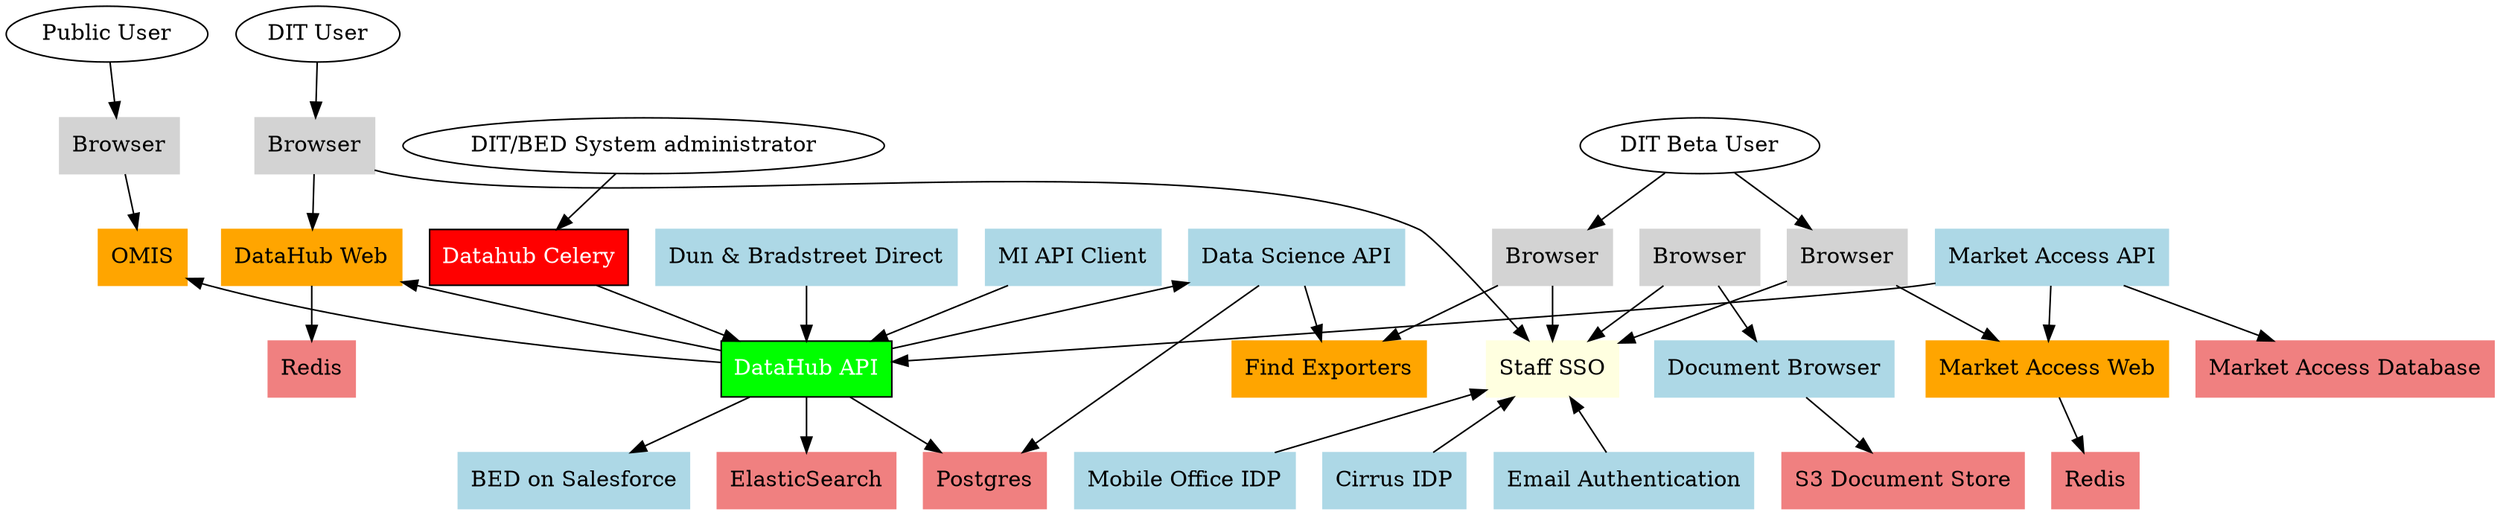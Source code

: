      digraph "System Architecture and Data Flow Diagram" {
     node [shape=box style=filled];
     "user-public" [shape=oval style=line label="Public User"]
     "user-dit"    [shape=oval style=line label="DIT User"]
     "user-beta"   [shape=oval style=line label="DIT Beta User"]
     "user-system-administrator" [shape=oval style=line label="DIT/BED System administrator"]

     "browser1" [color=lightgray label="Browser"]
     "browser2" [color=lightgray label="Browser"]
     "browser3" [color=lightgray label="Browser"]
     "browser4" [color=lightgray label="Browser"]
     "browser5" [color=lightgray label="Browser"]

     "app-datahub-api"   [color=black fillcolor=green fontcolor=white label="DataHub API"]
     "app-datahub-web"   [color=orange label="DataHub Web"]
     "app-datahub-cellary" [color=black fillcolor=red fontcolor=white label="Datahub Celery"]    
     "app-omis"          [color=orange label="OMIS"]
     "app-mi-api-client" [color=lightblue label="MI API Client"]
     "app-dnb-direct"    [color=lightblue label="Dun & Bradstreet Direct"]
     "app-staff-sso"     [color=lightyellow label="Staff SSO"]
     "app-mobile-office" [color=lightblue label="Mobile Office IDP"]
     "app-cirrus"        [color=lightblue label="Cirrus IDP"]
     "app-email-auth"    [color=lightblue label="Email Authentication"]
     "app-documents"     [color=lightblue label="Document Browser"]
     "app-ma-web"        [color=orange label="Market Access Web"]
     "app-ma-api"        [color=lightblue label="Market Access API"]
     "app-fex"           [color=orange label="Find Exporters"]
     "app-ds-api"        [color=lightblue label="Data Science API"]
     "app-bed"           [color=lightblue label="BED on Salesforce"]
     

     "db-redis1"   [color=lightcoral label="Redis"]
     "db-redis2"   [color=lightcoral label="Redis"]
     "db-postgres" [color=lightcoral label="Postgres"]
     "db-elastic"  [color=lightcoral label="ElasticSearch"]
     "db-s3"       [color=lightcoral label="S3 Document Store"]
     "db-ma"       [color=lightcoral label="Market Access Database"]

     "user-public" -> "browser1"
     "browser1" -> "app-omis"
     "app-omis" -> "app-datahub-api" [dir=back]
     "app-mi-api-client" -> "app-datahub-api"
     "app-dnb-direct" -> "app-datahub-api"
     "app-ma-api" -> "app-datahub-api"
     "app-ds-api" -> "app-datahub-api" [dir=back]
    

     "user-dit" -> "browser2"
     "browser2" -> "app-datahub-web"
     "browser2" -> "app-staff-sso"
     "app-datahub-web" -> "app-datahub-api" [dir=back]

     "app-datahub-web" -> "db-redis1"
     "app-datahub-api" -> "db-postgres"
     "app-ds-api" -> "db-postgres"
     "app-datahub-api" -> "db-elastic"

     "app-documents" -> "db-s3"
     "browser3" -> "app-documents"
     "browser3" -> "app-staff-sso"
     "app-staff-sso" -> "app-email-auth" [dir=back]
     "app-staff-sso" -> "app-cirrus" [dir=back]
     "app-staff-sso" -> "app-mobile-office" [dir=back]

     "user-beta" -> "browser4"
     "browser4" -> "app-staff-sso"
     "browser4" -> "app-ma-web"
     "app-ma-web" -> "db-redis2"
     "app-ma-api" -> "app-ma-web"
     "app-ma-api" -> "db-ma"

     "user-beta" -> "browser5"
     "browser5" -> "app-staff-sso"
     "browser5" -> "app-fex"
     "app-ds-api" -> "app-fex"

     "user-system-administrator" -> "app-datahub-cellary"
     "app-datahub-cellary" -> "app-datahub-api"
     "app-datahub-api" -> "app-bed" 
   }
